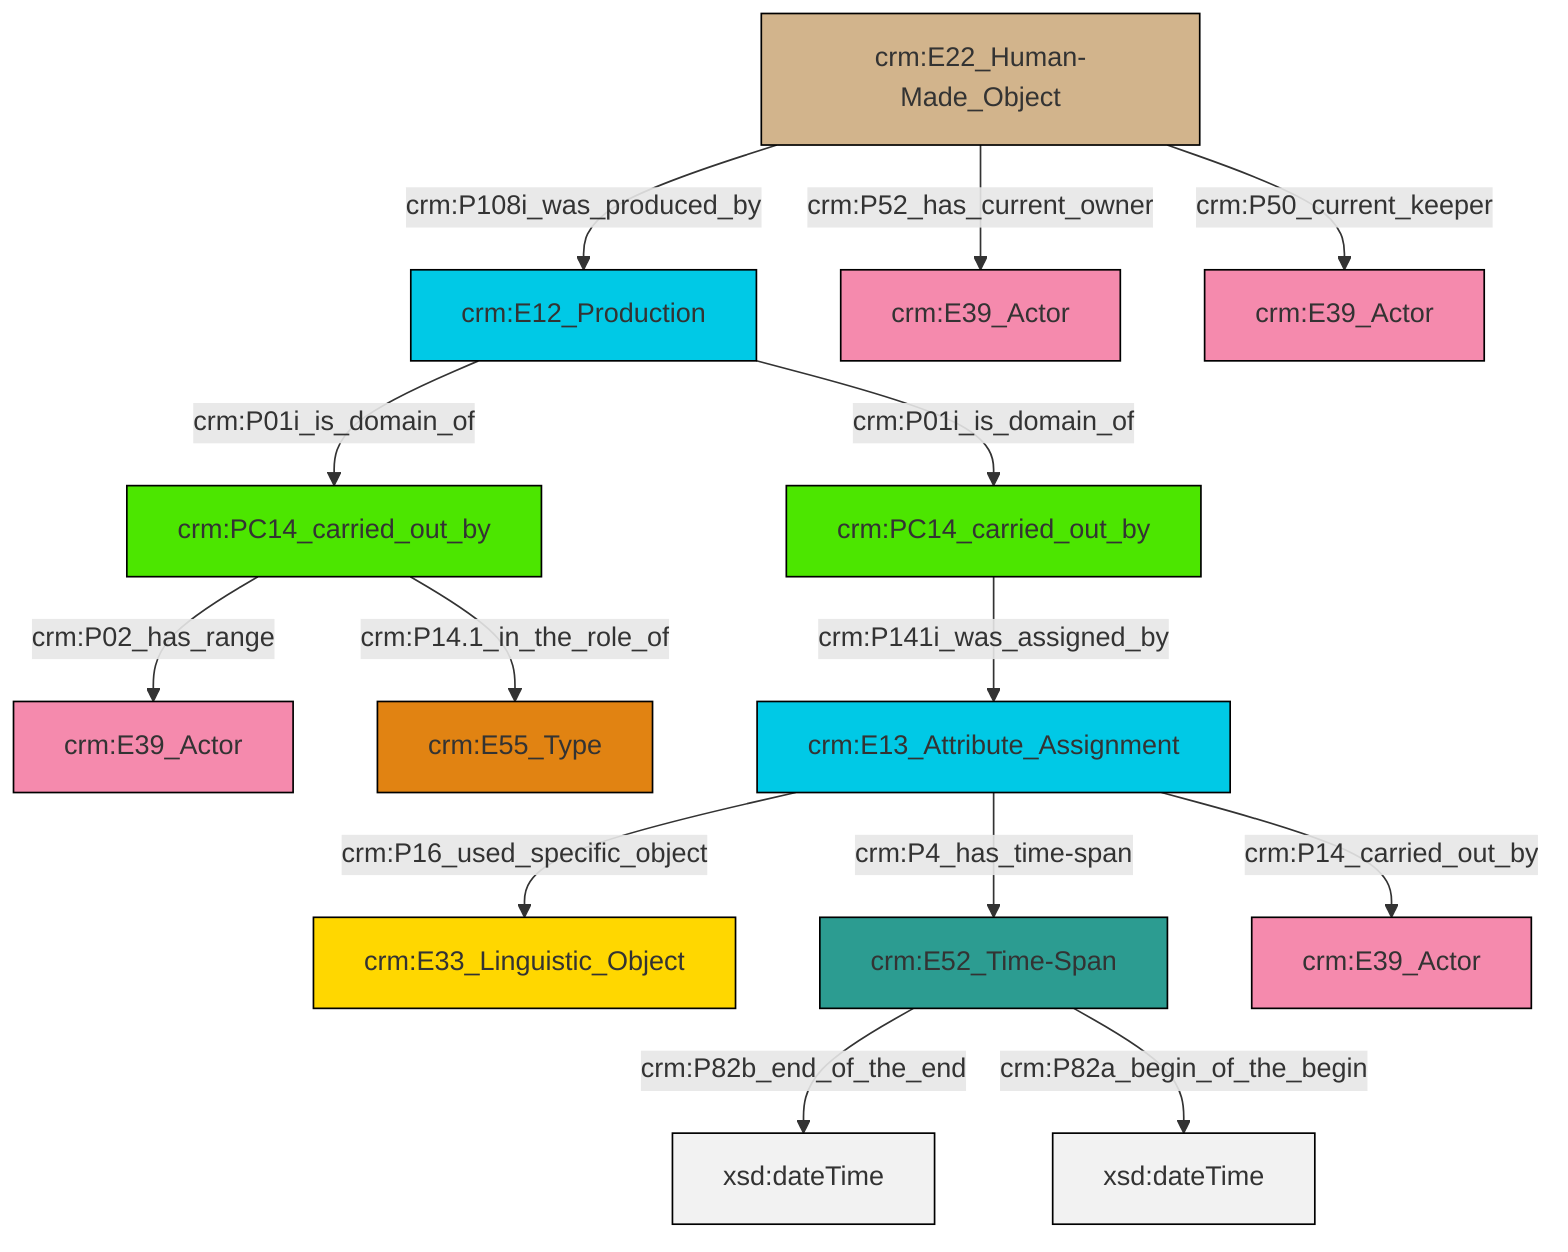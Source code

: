 graph TD
classDef Literal fill:#f2f2f2,stroke:#000000;
classDef CRM_Entity fill:#FFFFFF,stroke:#000000;
classDef Temporal_Entity fill:#00C9E6, stroke:#000000;
classDef Type fill:#E18312, stroke:#000000;
classDef Time-Span fill:#2C9C91, stroke:#000000;
classDef Appellation fill:#FFEB7F, stroke:#000000;
classDef Place fill:#008836, stroke:#000000;
classDef Persistent_Item fill:#B266B2, stroke:#000000;
classDef Conceptual_Object fill:#FFD700, stroke:#000000;
classDef Physical_Thing fill:#D2B48C, stroke:#000000;
classDef Actor fill:#f58aad, stroke:#000000;
classDef PC_Classes fill:#4ce600, stroke:#000000;
classDef Multi fill:#cccccc,stroke:#000000;

2["crm:E52_Time-Span"]:::Time-Span -->|crm:P82b_end_of_the_end| 3[xsd:dateTime]:::Literal
6["crm:E12_Production"]:::Temporal_Entity -->|crm:P01i_is_domain_of| 7["crm:PC14_carried_out_by"]:::PC_Classes
7["crm:PC14_carried_out_by"]:::PC_Classes -->|crm:P02_has_range| 11["crm:E39_Actor"]:::Actor
2["crm:E52_Time-Span"]:::Time-Span -->|crm:P82a_begin_of_the_begin| 16[xsd:dateTime]:::Literal
17["crm:E13_Attribute_Assignment"]:::Temporal_Entity -->|crm:P16_used_specific_object| 0["crm:E33_Linguistic_Object"]:::Conceptual_Object
9["crm:E22_Human-Made_Object"]:::Physical_Thing -->|crm:P108i_was_produced_by| 6["crm:E12_Production"]:::Temporal_Entity
17["crm:E13_Attribute_Assignment"]:::Temporal_Entity -->|crm:P4_has_time-span| 2["crm:E52_Time-Span"]:::Time-Span
6["crm:E12_Production"]:::Temporal_Entity -->|crm:P01i_is_domain_of| 18["crm:PC14_carried_out_by"]:::PC_Classes
9["crm:E22_Human-Made_Object"]:::Physical_Thing -->|crm:P52_has_current_owner| 12["crm:E39_Actor"]:::Actor
17["crm:E13_Attribute_Assignment"]:::Temporal_Entity -->|crm:P14_carried_out_by| 4["crm:E39_Actor"]:::Actor
18["crm:PC14_carried_out_by"]:::PC_Classes -->|crm:P141i_was_assigned_by| 17["crm:E13_Attribute_Assignment"]:::Temporal_Entity
7["crm:PC14_carried_out_by"]:::PC_Classes -->|crm:P14.1_in_the_role_of| 21["crm:E55_Type"]:::Type
9["crm:E22_Human-Made_Object"]:::Physical_Thing -->|crm:P50_current_keeper| 14["crm:E39_Actor"]:::Actor